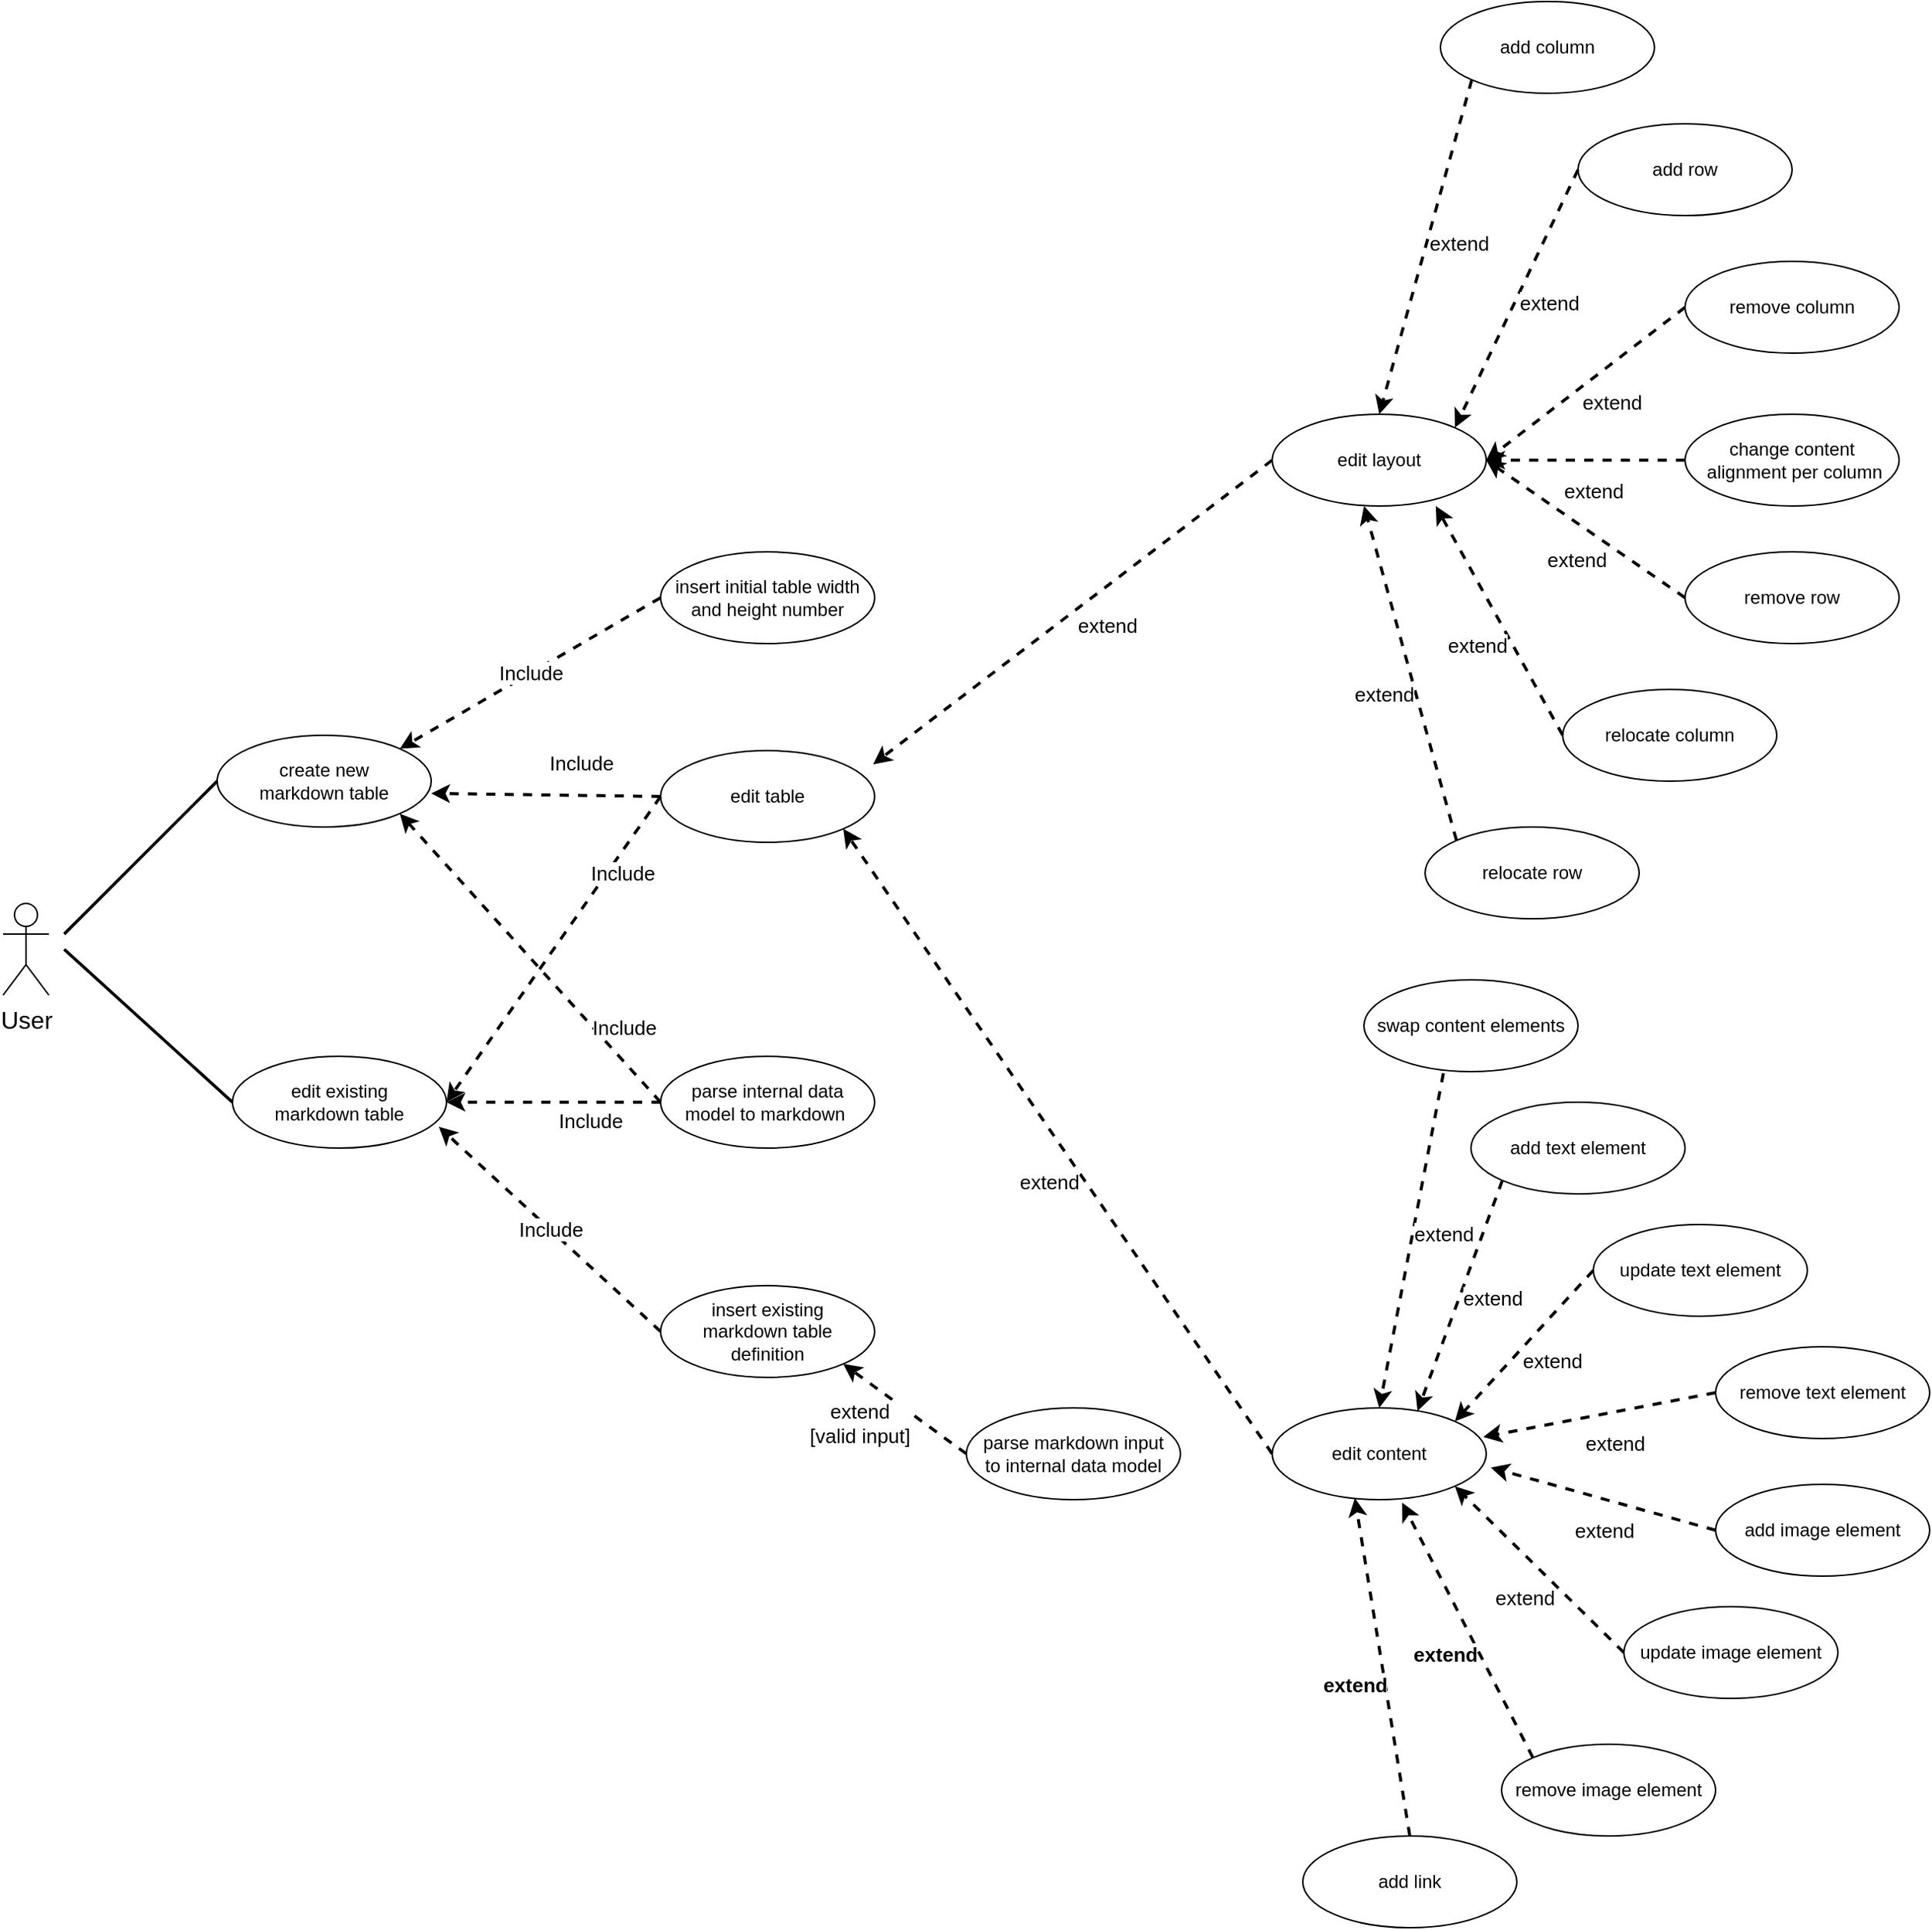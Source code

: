 <mxfile version="14.9.6" type="device"><diagram id="Bt0Dv5-knv-rZe7IJsmY" name="Page-1"><mxGraphModel dx="1673" dy="2060" grid="1" gridSize="10" guides="1" tooltips="1" connect="1" arrows="1" fold="1" page="1" pageScale="1" pageWidth="850" pageHeight="1100" math="0" shadow="0"><root><mxCell id="0"/><mxCell id="1" parent="0"/><mxCell id="bNC6Ap5ZodceipZP1PHn-2" value="&lt;font style=&quot;font-size: 16px;&quot;&gt;User&lt;/font&gt;" style="shape=umlActor;verticalLabelPosition=bottom;verticalAlign=top;html=1;outlineConnect=0;fontSize=16;" parent="1" vertex="1"><mxGeometry x="50" y="270" width="30" height="60" as="geometry"/></mxCell><mxCell id="bNC6Ap5ZodceipZP1PHn-4" value="insert initial table width and height number" style="ellipse;whiteSpace=wrap;html=1;" parent="1" vertex="1"><mxGeometry x="480" y="40" width="140" height="60" as="geometry"/></mxCell><mxCell id="kN8awxm0t9xnGiNNGnFK-1" value="create new&lt;br&gt;markdown table" style="ellipse;whiteSpace=wrap;html=1;" vertex="1" parent="1"><mxGeometry x="190" y="160" width="140" height="60" as="geometry"/></mxCell><mxCell id="kN8awxm0t9xnGiNNGnFK-2" value="edit existing&lt;br&gt;markdown table" style="ellipse;whiteSpace=wrap;html=1;" vertex="1" parent="1"><mxGeometry x="200" y="370" width="140" height="60" as="geometry"/></mxCell><mxCell id="kN8awxm0t9xnGiNNGnFK-3" value="insert existing&lt;br&gt;markdown table&lt;br&gt;definition" style="ellipse;whiteSpace=wrap;html=1;" vertex="1" parent="1"><mxGeometry x="480" y="520" width="140" height="60" as="geometry"/></mxCell><mxCell id="kN8awxm0t9xnGiNNGnFK-4" value="Include" style="endArrow=classic;html=1;strokeWidth=2;dashed=1;fontSize=13;entryX=1;entryY=0;entryDx=0;entryDy=0;exitX=0;exitY=0.5;exitDx=0;exitDy=0;" edge="1" parent="1" source="bNC6Ap5ZodceipZP1PHn-4" target="kN8awxm0t9xnGiNNGnFK-1"><mxGeometry width="50" height="50" relative="1" as="geometry"><mxPoint x="450" y="530" as="sourcePoint"/><mxPoint x="500" y="480" as="targetPoint"/></mxGeometry></mxCell><mxCell id="kN8awxm0t9xnGiNNGnFK-5" value="parse markdown input&lt;br&gt;to internal data model" style="ellipse;whiteSpace=wrap;html=1;" vertex="1" parent="1"><mxGeometry x="680" y="600" width="140" height="60" as="geometry"/></mxCell><mxCell id="kN8awxm0t9xnGiNNGnFK-6" value="extend&lt;br&gt;[valid input]" style="endArrow=classic;html=1;strokeWidth=2;dashed=1;fontSize=13;exitX=0;exitY=0.5;exitDx=0;exitDy=0;entryX=1;entryY=1;entryDx=0;entryDy=0;" edge="1" parent="1" source="kN8awxm0t9xnGiNNGnFK-5" target="kN8awxm0t9xnGiNNGnFK-3"><mxGeometry x="0.372" y="25" width="50" height="50" relative="1" as="geometry"><mxPoint x="470.5" y="550" as="sourcePoint"/><mxPoint x="610" y="610" as="targetPoint"/><mxPoint as="offset"/></mxGeometry></mxCell><mxCell id="kN8awxm0t9xnGiNNGnFK-7" value="parse internal data &lt;br&gt;model to markdown&amp;nbsp;" style="ellipse;whiteSpace=wrap;html=1;" vertex="1" parent="1"><mxGeometry x="480" y="370" width="140" height="60" as="geometry"/></mxCell><mxCell id="kN8awxm0t9xnGiNNGnFK-8" value="Include" style="endArrow=classic;html=1;strokeWidth=2;dashed=1;fontSize=13;entryX=1;entryY=0.5;entryDx=0;entryDy=0;exitX=0;exitY=0.5;exitDx=0;exitDy=0;" edge="1" parent="1" source="kN8awxm0t9xnGiNNGnFK-7" target="kN8awxm0t9xnGiNNGnFK-2"><mxGeometry x="-0.34" y="12" width="50" height="50" relative="1" as="geometry"><mxPoint x="470" y="410" as="sourcePoint"/><mxPoint x="350" y="410" as="targetPoint"/><mxPoint as="offset"/></mxGeometry></mxCell><mxCell id="kN8awxm0t9xnGiNNGnFK-10" value="Include" style="endArrow=classic;html=1;strokeWidth=2;dashed=1;fontSize=13;entryX=1;entryY=1;entryDx=0;entryDy=0;exitX=0;exitY=0.5;exitDx=0;exitDy=0;" edge="1" parent="1" source="kN8awxm0t9xnGiNNGnFK-7" target="kN8awxm0t9xnGiNNGnFK-1"><mxGeometry x="-0.579" y="-14" width="50" height="50" relative="1" as="geometry"><mxPoint x="470" y="330" as="sourcePoint"/><mxPoint x="329.497" y="388.787" as="targetPoint"/><mxPoint x="1" as="offset"/></mxGeometry></mxCell><mxCell id="kN8awxm0t9xnGiNNGnFK-11" value="edit table" style="ellipse;whiteSpace=wrap;html=1;" vertex="1" parent="1"><mxGeometry x="480" y="170" width="140" height="60" as="geometry"/></mxCell><mxCell id="kN8awxm0t9xnGiNNGnFK-12" value="Include" style="endArrow=classic;html=1;strokeWidth=2;dashed=1;fontSize=13;exitX=0;exitY=0.5;exitDx=0;exitDy=0;entryX=1;entryY=0.5;entryDx=0;entryDy=0;" edge="1" parent="1" source="kN8awxm0t9xnGiNNGnFK-11" target="kN8awxm0t9xnGiNNGnFK-2"><mxGeometry x="-0.549" y="8" width="50" height="50" relative="1" as="geometry"><mxPoint x="470" y="240" as="sourcePoint"/><mxPoint x="320" y="380" as="targetPoint"/><mxPoint as="offset"/></mxGeometry></mxCell><mxCell id="kN8awxm0t9xnGiNNGnFK-13" value="Include" style="endArrow=classic;html=1;strokeWidth=2;dashed=1;fontSize=13;exitX=0;exitY=0.5;exitDx=0;exitDy=0;entryX=1;entryY=0.633;entryDx=0;entryDy=0;entryPerimeter=0;" edge="1" parent="1" source="kN8awxm0t9xnGiNNGnFK-11" target="kN8awxm0t9xnGiNNGnFK-1"><mxGeometry x="-0.299" y="-21" width="50" height="50" relative="1" as="geometry"><mxPoint x="470" y="330" as="sourcePoint"/><mxPoint x="330" y="390" as="targetPoint"/><mxPoint as="offset"/></mxGeometry></mxCell><mxCell id="kN8awxm0t9xnGiNNGnFK-14" value="Include" style="endArrow=classic;html=1;strokeWidth=2;dashed=1;fontSize=13;exitX=0;exitY=0.5;exitDx=0;exitDy=0;entryX=0.964;entryY=0.767;entryDx=0;entryDy=0;entryPerimeter=0;" edge="1" parent="1" source="kN8awxm0t9xnGiNNGnFK-3" target="kN8awxm0t9xnGiNNGnFK-2"><mxGeometry width="50" height="50" relative="1" as="geometry"><mxPoint x="480" y="410" as="sourcePoint"/><mxPoint x="350" y="410" as="targetPoint"/></mxGeometry></mxCell><mxCell id="kN8awxm0t9xnGiNNGnFK-16" value="edit layout" style="ellipse;whiteSpace=wrap;html=1;" vertex="1" parent="1"><mxGeometry x="880" y="-50" width="140" height="60" as="geometry"/></mxCell><mxCell id="kN8awxm0t9xnGiNNGnFK-17" value="edit content" style="ellipse;whiteSpace=wrap;html=1;" vertex="1" parent="1"><mxGeometry x="880" y="600" width="140" height="60" as="geometry"/></mxCell><mxCell id="kN8awxm0t9xnGiNNGnFK-18" value="add column" style="ellipse;whiteSpace=wrap;html=1;" vertex="1" parent="1"><mxGeometry x="990" y="-320" width="140" height="60" as="geometry"/></mxCell><mxCell id="kN8awxm0t9xnGiNNGnFK-19" value="add row" style="ellipse;whiteSpace=wrap;html=1;" vertex="1" parent="1"><mxGeometry x="1080" y="-240" width="140" height="60" as="geometry"/></mxCell><mxCell id="kN8awxm0t9xnGiNNGnFK-20" value="remove column" style="ellipse;whiteSpace=wrap;html=1;" vertex="1" parent="1"><mxGeometry x="1150" y="-150" width="140" height="60" as="geometry"/></mxCell><mxCell id="kN8awxm0t9xnGiNNGnFK-21" value="remove row" style="ellipse;whiteSpace=wrap;html=1;" vertex="1" parent="1"><mxGeometry x="1150" y="40" width="140" height="60" as="geometry"/></mxCell><mxCell id="kN8awxm0t9xnGiNNGnFK-22" value="relocate row" style="ellipse;whiteSpace=wrap;html=1;" vertex="1" parent="1"><mxGeometry x="980" y="220" width="140" height="60" as="geometry"/></mxCell><mxCell id="kN8awxm0t9xnGiNNGnFK-23" value="relocate column" style="ellipse;whiteSpace=wrap;html=1;" vertex="1" parent="1"><mxGeometry x="1070" y="130" width="140" height="60" as="geometry"/></mxCell><mxCell id="kN8awxm0t9xnGiNNGnFK-25" value="extend" style="endArrow=classic;html=1;strokeWidth=2;dashed=1;fontSize=13;exitX=0;exitY=1;exitDx=0;exitDy=0;entryX=0.5;entryY=0;entryDx=0;entryDy=0;" edge="1" parent="1" source="kN8awxm0t9xnGiNNGnFK-18" target="kN8awxm0t9xnGiNNGnFK-16"><mxGeometry x="-0.077" y="20" width="50" height="50" relative="1" as="geometry"><mxPoint x="910" y="260" as="sourcePoint"/><mxPoint x="750" y="260" as="targetPoint"/><mxPoint as="offset"/></mxGeometry></mxCell><mxCell id="kN8awxm0t9xnGiNNGnFK-26" value="extend" style="endArrow=classic;html=1;strokeWidth=2;dashed=1;fontSize=13;exitX=0;exitY=0.5;exitDx=0;exitDy=0;entryX=1;entryY=0;entryDx=0;entryDy=0;" edge="1" parent="1" source="kN8awxm0t9xnGiNNGnFK-19" target="kN8awxm0t9xnGiNNGnFK-16"><mxGeometry x="-0.077" y="20" width="50" height="50" relative="1" as="geometry"><mxPoint x="1020.503" y="-258.787" as="sourcePoint"/><mxPoint x="1009.497" y="-101.213" as="targetPoint"/><mxPoint as="offset"/></mxGeometry></mxCell><mxCell id="kN8awxm0t9xnGiNNGnFK-27" value="extend" style="endArrow=classic;html=1;strokeWidth=2;dashed=1;fontSize=13;exitX=0;exitY=0.5;exitDx=0;exitDy=0;entryX=1;entryY=0.5;entryDx=0;entryDy=0;" edge="1" parent="1" source="kN8awxm0t9xnGiNNGnFK-20" target="kN8awxm0t9xnGiNNGnFK-16"><mxGeometry x="-0.077" y="20" width="50" height="50" relative="1" as="geometry"><mxPoint x="1080" y="-140" as="sourcePoint"/><mxPoint x="1009.497" y="-31.213" as="targetPoint"/><mxPoint as="offset"/></mxGeometry></mxCell><mxCell id="kN8awxm0t9xnGiNNGnFK-28" value="extend" style="endArrow=classic;html=1;strokeWidth=2;dashed=1;fontSize=13;exitX=0;exitY=0.5;exitDx=0;exitDy=0;entryX=1;entryY=0.5;entryDx=0;entryDy=0;" edge="1" parent="1" source="kN8awxm0t9xnGiNNGnFK-21" target="kN8awxm0t9xnGiNNGnFK-16"><mxGeometry x="-0.077" y="20" width="50" height="50" relative="1" as="geometry"><mxPoint x="1150" y="-50" as="sourcePoint"/><mxPoint x="1030" y="-10" as="targetPoint"/><mxPoint as="offset"/></mxGeometry></mxCell><mxCell id="kN8awxm0t9xnGiNNGnFK-29" value="extend" style="endArrow=classic;html=1;strokeWidth=2;dashed=1;fontSize=13;exitX=0;exitY=0.5;exitDx=0;exitDy=0;entryX=0.764;entryY=1;entryDx=0;entryDy=0;entryPerimeter=0;" edge="1" parent="1" source="kN8awxm0t9xnGiNNGnFK-23" target="kN8awxm0t9xnGiNNGnFK-16"><mxGeometry x="-0.077" y="20" width="50" height="50" relative="1" as="geometry"><mxPoint x="1160" y="80" as="sourcePoint"/><mxPoint x="999.497" y="31.213" as="targetPoint"/><mxPoint as="offset"/></mxGeometry></mxCell><mxCell id="kN8awxm0t9xnGiNNGnFK-30" value="extend" style="endArrow=classic;html=1;strokeWidth=2;dashed=1;fontSize=13;exitX=0;exitY=0;exitDx=0;exitDy=0;entryX=0.429;entryY=1;entryDx=0;entryDy=0;entryPerimeter=0;" edge="1" parent="1" source="kN8awxm0t9xnGiNNGnFK-22" target="kN8awxm0t9xnGiNNGnFK-16"><mxGeometry x="-0.077" y="20" width="50" height="50" relative="1" as="geometry"><mxPoint x="1080" y="170" as="sourcePoint"/><mxPoint x="950" y="40" as="targetPoint"/><mxPoint as="offset"/></mxGeometry></mxCell><mxCell id="kN8awxm0t9xnGiNNGnFK-31" value="extend" style="endArrow=classic;html=1;strokeWidth=2;dashed=1;fontSize=13;exitX=0;exitY=0.5;exitDx=0;exitDy=0;" edge="1" parent="1" source="kN8awxm0t9xnGiNNGnFK-16"><mxGeometry x="-0.077" y="20" width="50" height="50" relative="1" as="geometry"><mxPoint x="940.503" y="61.213" as="sourcePoint"/><mxPoint x="619" y="179" as="targetPoint"/><mxPoint as="offset"/></mxGeometry></mxCell><mxCell id="kN8awxm0t9xnGiNNGnFK-32" value="add text element" style="ellipse;whiteSpace=wrap;html=1;" vertex="1" parent="1"><mxGeometry x="1010" y="400" width="140" height="60" as="geometry"/></mxCell><mxCell id="kN8awxm0t9xnGiNNGnFK-33" value="update text element" style="ellipse;whiteSpace=wrap;html=1;" vertex="1" parent="1"><mxGeometry x="1090" y="480" width="140" height="60" as="geometry"/></mxCell><mxCell id="kN8awxm0t9xnGiNNGnFK-34" value="remove text element" style="ellipse;whiteSpace=wrap;html=1;" vertex="1" parent="1"><mxGeometry x="1170" y="560" width="140" height="60" as="geometry"/></mxCell><mxCell id="kN8awxm0t9xnGiNNGnFK-37" value="add image element" style="ellipse;whiteSpace=wrap;html=1;" vertex="1" parent="1"><mxGeometry x="1170" y="650" width="140" height="60" as="geometry"/></mxCell><mxCell id="kN8awxm0t9xnGiNNGnFK-38" value="update image element" style="ellipse;whiteSpace=wrap;html=1;" vertex="1" parent="1"><mxGeometry x="1110" y="730" width="140" height="60" as="geometry"/></mxCell><mxCell id="kN8awxm0t9xnGiNNGnFK-39" value="remove image element" style="ellipse;whiteSpace=wrap;html=1;" vertex="1" parent="1"><mxGeometry x="1030" y="820" width="140" height="60" as="geometry"/></mxCell><mxCell id="kN8awxm0t9xnGiNNGnFK-40" value="swap content elements" style="ellipse;whiteSpace=wrap;html=1;" vertex="1" parent="1"><mxGeometry x="940" y="320" width="140" height="60" as="geometry"/></mxCell><mxCell id="kN8awxm0t9xnGiNNGnFK-41" value="change content&lt;br&gt;&amp;nbsp;alignment per column" style="ellipse;whiteSpace=wrap;html=1;" vertex="1" parent="1"><mxGeometry x="1150" y="-50" width="140" height="60" as="geometry"/></mxCell><mxCell id="kN8awxm0t9xnGiNNGnFK-42" value="extend" style="endArrow=classic;html=1;strokeWidth=2;dashed=1;fontSize=13;exitX=0;exitY=0.5;exitDx=0;exitDy=0;" edge="1" parent="1" source="kN8awxm0t9xnGiNNGnFK-41"><mxGeometry x="-0.077" y="20" width="50" height="50" relative="1" as="geometry"><mxPoint x="1160" y="-110" as="sourcePoint"/><mxPoint x="1020" y="-20" as="targetPoint"/><mxPoint as="offset"/></mxGeometry></mxCell><mxCell id="kN8awxm0t9xnGiNNGnFK-43" value="add link" style="ellipse;whiteSpace=wrap;html=1;" vertex="1" parent="1"><mxGeometry x="900" y="880" width="140" height="60" as="geometry"/></mxCell><mxCell id="kN8awxm0t9xnGiNNGnFK-44" value="extend" style="endArrow=classic;html=1;strokeWidth=2;dashed=1;fontSize=13;exitX=0.371;exitY=1.017;exitDx=0;exitDy=0;entryX=0.5;entryY=0;entryDx=0;entryDy=0;exitPerimeter=0;" edge="1" parent="1" source="kN8awxm0t9xnGiNNGnFK-40" target="kN8awxm0t9xnGiNNGnFK-17"><mxGeometry x="-0.077" y="20" width="50" height="50" relative="1" as="geometry"><mxPoint x="830.503" y="598.787" as="sourcePoint"/><mxPoint x="780" y="410" as="targetPoint"/><mxPoint as="offset"/></mxGeometry></mxCell><mxCell id="kN8awxm0t9xnGiNNGnFK-45" value="extend" style="endArrow=classic;html=1;strokeWidth=2;dashed=1;fontSize=13;exitX=0;exitY=1;exitDx=0;exitDy=0;entryX=0.679;entryY=0.033;entryDx=0;entryDy=0;entryPerimeter=0;" edge="1" parent="1" source="kN8awxm0t9xnGiNNGnFK-32" target="kN8awxm0t9xnGiNNGnFK-17"><mxGeometry x="-0.077" y="20" width="50" height="50" relative="1" as="geometry"><mxPoint x="970.503" y="381.213" as="sourcePoint"/><mxPoint x="950" y="610" as="targetPoint"/><mxPoint as="offset"/></mxGeometry></mxCell><mxCell id="kN8awxm0t9xnGiNNGnFK-46" value="extend" style="endArrow=classic;html=1;strokeWidth=2;dashed=1;fontSize=13;exitX=0;exitY=0.5;exitDx=0;exitDy=0;entryX=1;entryY=0;entryDx=0;entryDy=0;" edge="1" parent="1" source="kN8awxm0t9xnGiNNGnFK-33" target="kN8awxm0t9xnGiNNGnFK-17"><mxGeometry x="-0.077" y="20" width="50" height="50" relative="1" as="geometry"><mxPoint x="1040.503" y="461.213" as="sourcePoint"/><mxPoint x="978" y="610" as="targetPoint"/><mxPoint as="offset"/></mxGeometry></mxCell><mxCell id="kN8awxm0t9xnGiNNGnFK-47" value="extend" style="endArrow=classic;html=1;strokeWidth=2;dashed=1;fontSize=13;exitX=0;exitY=0.5;exitDx=0;exitDy=0;entryX=0.986;entryY=0.317;entryDx=0;entryDy=0;entryPerimeter=0;" edge="1" parent="1" source="kN8awxm0t9xnGiNNGnFK-34" target="kN8awxm0t9xnGiNNGnFK-17"><mxGeometry x="-0.077" y="20" width="50" height="50" relative="1" as="geometry"><mxPoint x="1100" y="520" as="sourcePoint"/><mxPoint x="1050" y="619" as="targetPoint"/><mxPoint as="offset"/></mxGeometry></mxCell><mxCell id="kN8awxm0t9xnGiNNGnFK-48" value="extend" style="endArrow=classic;html=1;strokeWidth=2;dashed=1;fontSize=13;exitX=0;exitY=0.5;exitDx=0;exitDy=0;entryX=1.021;entryY=0.65;entryDx=0;entryDy=0;entryPerimeter=0;" edge="1" parent="1" source="kN8awxm0t9xnGiNNGnFK-37" target="kN8awxm0t9xnGiNNGnFK-17"><mxGeometry x="-0.077" y="20" width="50" height="50" relative="1" as="geometry"><mxPoint x="1180" y="600" as="sourcePoint"/><mxPoint x="1018.04" y="629.02" as="targetPoint"/><mxPoint as="offset"/></mxGeometry></mxCell><mxCell id="kN8awxm0t9xnGiNNGnFK-49" value="extend" style="endArrow=classic;html=1;strokeWidth=2;dashed=1;fontSize=13;exitX=0;exitY=0.5;exitDx=0;exitDy=0;entryX=1;entryY=1;entryDx=0;entryDy=0;" edge="1" parent="1" source="kN8awxm0t9xnGiNNGnFK-38" target="kN8awxm0t9xnGiNNGnFK-17"><mxGeometry x="-0.077" y="20" width="50" height="50" relative="1" as="geometry"><mxPoint x="1180" y="690" as="sourcePoint"/><mxPoint x="1032.94" y="649" as="targetPoint"/><mxPoint as="offset"/></mxGeometry></mxCell><mxCell id="kN8awxm0t9xnGiNNGnFK-50" value="extend" style="endArrow=classic;html=1;strokeWidth=2;dashed=1;fontSize=13;exitX=0;exitY=0;exitDx=0;exitDy=0;entryX=0.607;entryY=1.033;entryDx=0;entryDy=0;entryPerimeter=0;fontStyle=1" edge="1" parent="1" source="kN8awxm0t9xnGiNNGnFK-39" target="kN8awxm0t9xnGiNNGnFK-17"><mxGeometry x="-0.077" y="20" width="50" height="50" relative="1" as="geometry"><mxPoint x="1027.06" y="790" as="sourcePoint"/><mxPoint x="880" y="749" as="targetPoint"/><mxPoint as="offset"/></mxGeometry></mxCell><mxCell id="kN8awxm0t9xnGiNNGnFK-51" value="extend" style="endArrow=classic;html=1;strokeWidth=2;dashed=1;fontSize=13;exitX=0.5;exitY=0;exitDx=0;exitDy=0;entryX=0.386;entryY=0.983;entryDx=0;entryDy=0;entryPerimeter=0;fontStyle=1" edge="1" parent="1" source="kN8awxm0t9xnGiNNGnFK-43" target="kN8awxm0t9xnGiNNGnFK-17"><mxGeometry x="-0.077" y="20" width="50" height="50" relative="1" as="geometry"><mxPoint x="1060.503" y="838.787" as="sourcePoint"/><mxPoint x="974.98" y="671.98" as="targetPoint"/><mxPoint as="offset"/></mxGeometry></mxCell><mxCell id="kN8awxm0t9xnGiNNGnFK-52" value="extend" style="endArrow=classic;html=1;strokeWidth=2;dashed=1;fontSize=13;exitX=0;exitY=0.5;exitDx=0;exitDy=0;entryX=1;entryY=1;entryDx=0;entryDy=0;" edge="1" parent="1" source="kN8awxm0t9xnGiNNGnFK-17" target="kN8awxm0t9xnGiNNGnFK-11"><mxGeometry x="-0.077" y="20" width="50" height="50" relative="1" as="geometry"><mxPoint x="890" y="-10" as="sourcePoint"/><mxPoint x="629" y="189" as="targetPoint"/><mxPoint as="offset"/></mxGeometry></mxCell><mxCell id="kN8awxm0t9xnGiNNGnFK-53" value="" style="endArrow=none;html=1;fontSize=13;strokeWidth=2;entryX=0;entryY=0.5;entryDx=0;entryDy=0;" edge="1" parent="1" target="kN8awxm0t9xnGiNNGnFK-1"><mxGeometry width="50" height="50" relative="1" as="geometry"><mxPoint x="90" y="290" as="sourcePoint"/><mxPoint x="240" y="580" as="targetPoint"/></mxGeometry></mxCell><mxCell id="kN8awxm0t9xnGiNNGnFK-54" value="" style="endArrow=none;html=1;fontSize=13;strokeWidth=2;entryX=0;entryY=0.5;entryDx=0;entryDy=0;" edge="1" parent="1" target="kN8awxm0t9xnGiNNGnFK-2"><mxGeometry width="50" height="50" relative="1" as="geometry"><mxPoint x="90" y="300" as="sourcePoint"/><mxPoint x="200" y="200" as="targetPoint"/></mxGeometry></mxCell></root></mxGraphModel></diagram></mxfile>